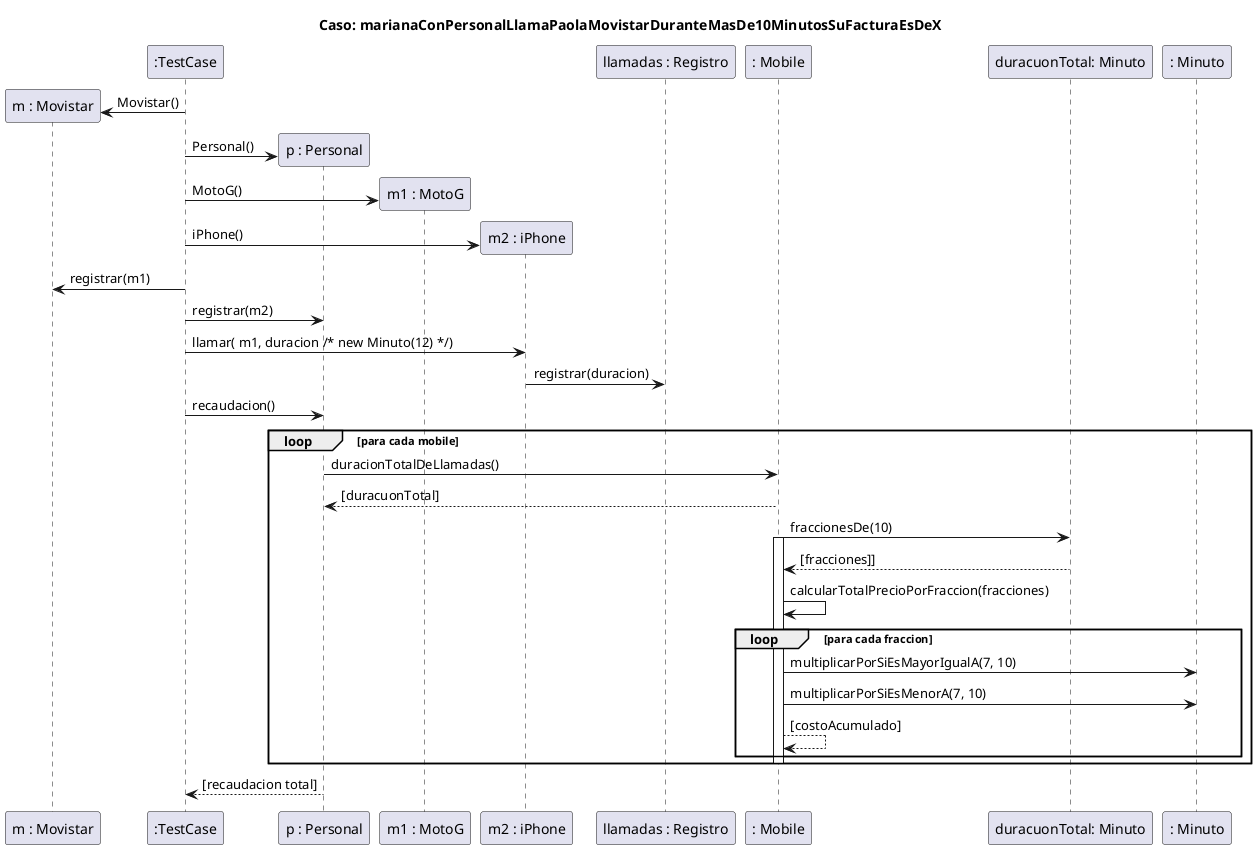 @startuml
title Caso: marianaConPersonalLlamaPaolaMovistarDuranteMasDe10MinutosSuFacturaEsDeX

create "m : Movistar"
":TestCase" -> "m : Movistar": Movistar()

create "p : Personal"
":TestCase" -> "p : Personal": Personal()

create "m1 : MotoG"
":TestCase" -> "m1 : MotoG": MotoG()

create "m2 : iPhone"
":TestCase" -> "m2 : iPhone": iPhone()

":TestCase" -> "m : Movistar": registrar(m1)
":TestCase" -> "p : Personal": registrar(m2)

":TestCase" -> "m2 : iPhone": llamar( m1, duracion /* new Minuto(12) */)

"m2 : iPhone" -> "llamadas : Registro": registrar(duracion)

":TestCase" -> "p : Personal": recaudacion()
    loop para cada mobile
            "p : Personal" -> ": Mobile": duracionTotalDeLlamadas()
            ": Mobile" --> "p : Personal": [duracuonTotal]
            ": Mobile" -> "duracuonTotal: Minuto": fraccionesDe(10)
            activate ": Mobile"
            "duracuonTotal: Minuto" --> ": Mobile": [fracciones]]
            ": Mobile" -> ": Mobile": calcularTotalPrecioPorFraccion(fracciones)

            loop para cada fraccion
                ": Mobile" -> ": Minuto": multiplicarPorSiEsMayorIgualA(7, 10)
                ": Mobile" -> ": Minuto": multiplicarPorSiEsMenorA(7, 10)
                ": Mobile" --> ": Mobile": [costoAcumulado]
            end
            deactivate ": Mobile"
    end

"p : Personal" --> ":TestCase": [recaudacion total]
@enduml
